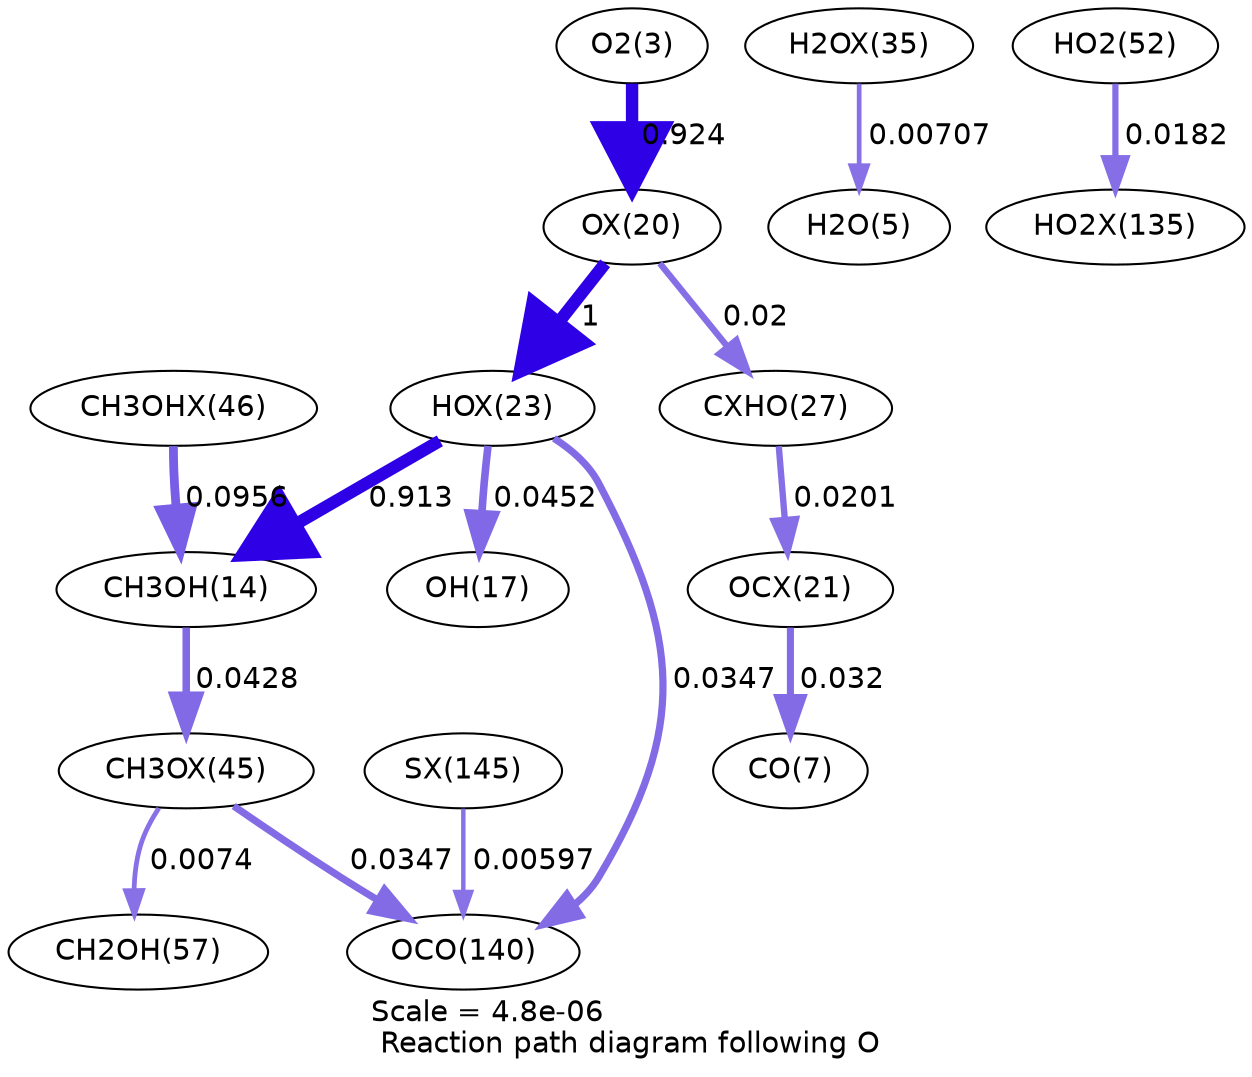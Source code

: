 digraph reaction_paths {
center=1;
s5 -> s34[fontname="Helvetica", penwidth=5.94, arrowsize=2.97, color="0.7, 1.42, 0.9"
, label=" 0.924"];
s34 -> s37[fontname="Helvetica", penwidth=6, arrowsize=3, color="0.7, 1.5, 0.9"
, label=" 1"];
s34 -> s40[fontname="Helvetica", penwidth=3.05, arrowsize=1.52, color="0.7, 0.52, 0.9"
, label=" 0.02"];
s37 -> s16[fontname="Helvetica", penwidth=5.93, arrowsize=2.97, color="0.7, 1.41, 0.9"
, label=" 0.913"];
s37 -> s19[fontname="Helvetica", penwidth=3.66, arrowsize=1.83, color="0.7, 0.545, 0.9"
, label=" 0.0452"];
s37 -> s25[fontname="Helvetica", penwidth=3.46, arrowsize=1.73, color="0.7, 0.535, 0.9"
, label=" 0.0347"];
s50 -> s16[fontname="Helvetica", penwidth=4.23, arrowsize=2.11, color="0.7, 0.596, 0.9"
, label=" 0.0956"];
s16 -> s49[fontname="Helvetica", penwidth=3.62, arrowsize=1.81, color="0.7, 0.543, 0.9"
, label=" 0.0428"];
s43 -> s7[fontname="Helvetica", penwidth=2.26, arrowsize=1.13, color="0.7, 0.507, 0.9"
, label=" 0.00707"];
s49 -> s25[fontname="Helvetica", penwidth=3.46, arrowsize=1.73, color="0.7, 0.535, 0.9"
, label=" 0.0347"];
s49 -> s22[fontname="Helvetica", penwidth=2.3, arrowsize=1.15, color="0.7, 0.507, 0.9"
, label=" 0.0074"];
s57 -> s25[fontname="Helvetica", penwidth=2.13, arrowsize=1.07, color="0.7, 0.506, 0.9"
, label=" 0.00597"];
s21 -> s53[fontname="Helvetica", penwidth=2.98, arrowsize=1.49, color="0.7, 0.518, 0.9"
, label=" 0.0182"];
s40 -> s35[fontname="Helvetica", penwidth=3.05, arrowsize=1.53, color="0.7, 0.52, 0.9"
, label=" 0.0201"];
s35 -> s9[fontname="Helvetica", penwidth=3.4, arrowsize=1.7, color="0.7, 0.532, 0.9"
, label=" 0.032"];
s5 [ fontname="Helvetica", label="O2(3)"];
s7 [ fontname="Helvetica", label="H2O(5)"];
s9 [ fontname="Helvetica", label="CO(7)"];
s16 [ fontname="Helvetica", label="CH3OH(14)"];
s19 [ fontname="Helvetica", label="OH(17)"];
s21 [ fontname="Helvetica", label="HO2(52)"];
s22 [ fontname="Helvetica", label="CH2OH(57)"];
s25 [ fontname="Helvetica", label="OCO(140)"];
s34 [ fontname="Helvetica", label="OX(20)"];
s35 [ fontname="Helvetica", label="OCX(21)"];
s37 [ fontname="Helvetica", label="HOX(23)"];
s40 [ fontname="Helvetica", label="CXHO(27)"];
s43 [ fontname="Helvetica", label="H2OX(35)"];
s49 [ fontname="Helvetica", label="CH3OX(45)"];
s50 [ fontname="Helvetica", label="CH3OHX(46)"];
s53 [ fontname="Helvetica", label="HO2X(135)"];
s57 [ fontname="Helvetica", label="SX(145)"];
 label = "Scale = 4.8e-06\l Reaction path diagram following O";
 fontname = "Helvetica";
}
